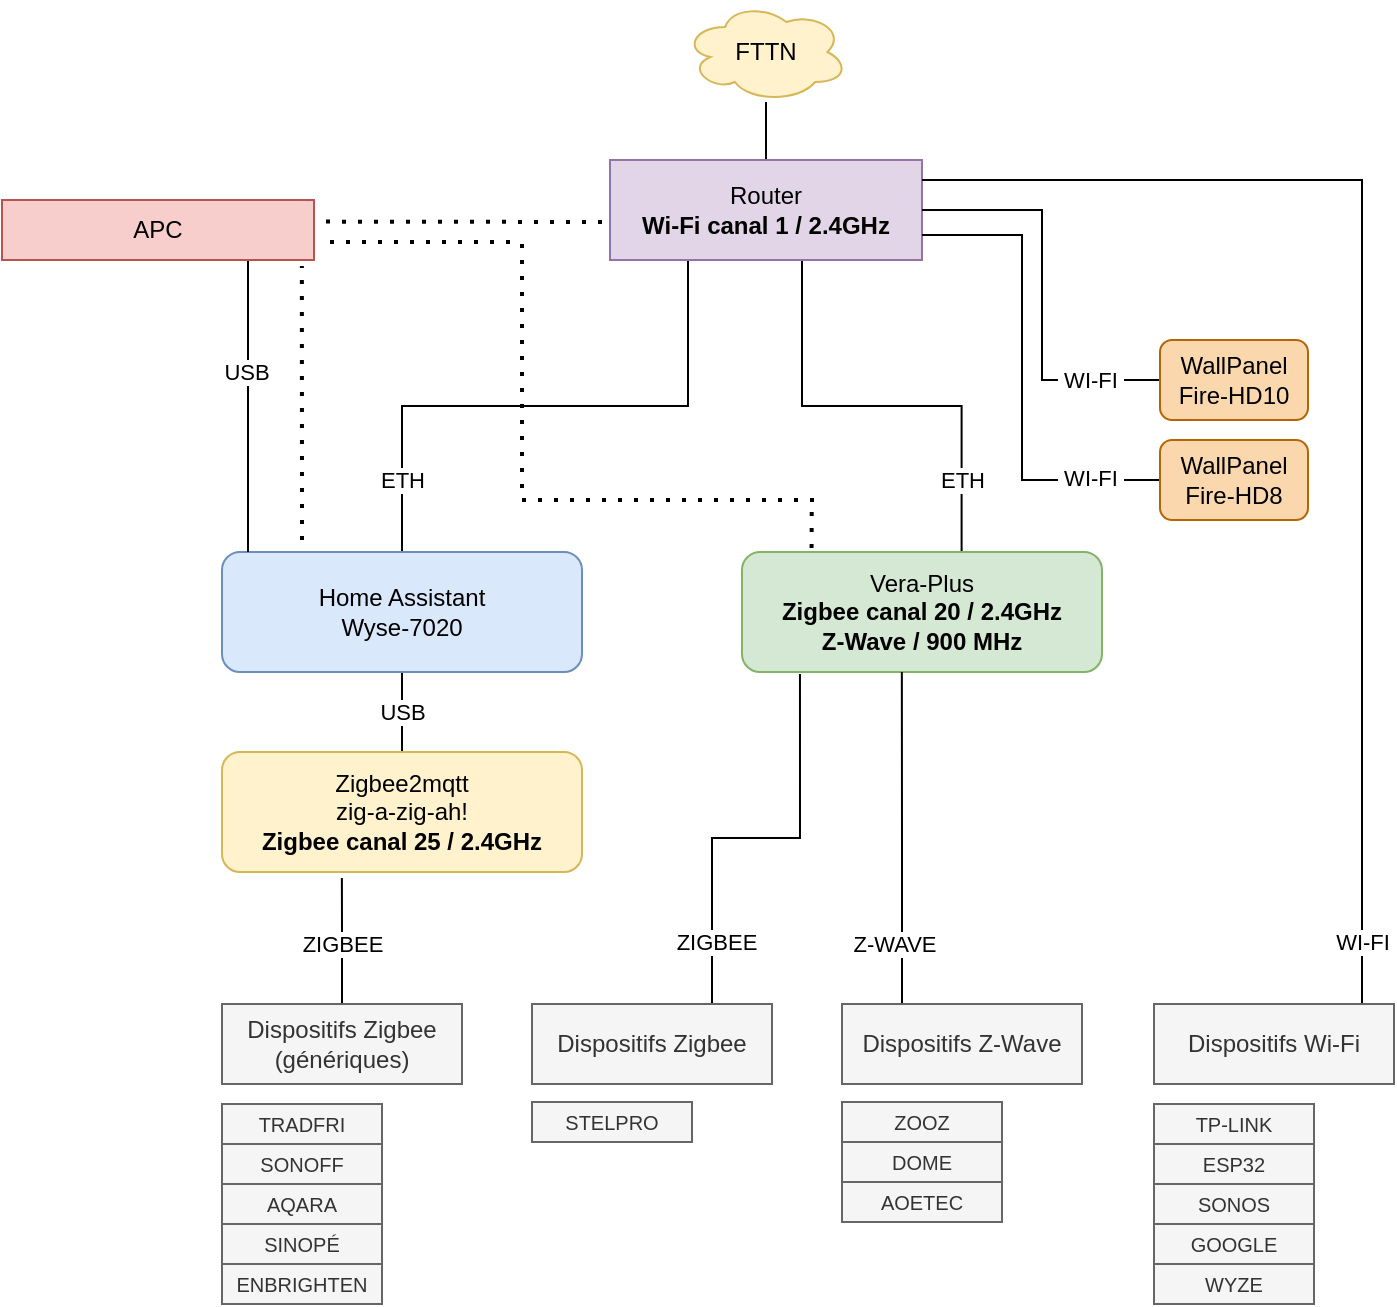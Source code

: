 <mxfile version="14.6.9" type="device"><diagram id="hOKIaYw1CkZ0TRTq8cWp" name="Page-1"><mxGraphModel dx="1185" dy="668" grid="1" gridSize="10" guides="1" tooltips="1" connect="1" arrows="1" fold="1" page="1" pageScale="1" pageWidth="827" pageHeight="1169" math="0" shadow="0"><root><mxCell id="0"/><mxCell id="1" parent="0"/><mxCell id="evNSaTMUYcMd9wjsE8Ch-12" style="edgeStyle=orthogonalEdgeStyle;rounded=0;orthogonalLoop=1;jettySize=auto;html=1;exitX=0.61;exitY=0.012;exitDx=0;exitDy=0;entryX=0.605;entryY=0.99;entryDx=0;entryDy=0;endArrow=none;endFill=0;entryPerimeter=0;exitPerimeter=0;" parent="1" source="--tRrjUcpxGcC4xssN37-1" target="evNSaTMUYcMd9wjsE8Ch-2" edge="1"><mxGeometry relative="1" as="geometry"><Array as="points"><mxPoint x="530" y="263"/><mxPoint x="450" y="263"/><mxPoint x="450" y="190"/></Array></mxGeometry></mxCell><mxCell id="evNSaTMUYcMd9wjsE8Ch-13" value="ETH" style="edgeLabel;html=1;align=center;verticalAlign=middle;resizable=0;points=[];" parent="evNSaTMUYcMd9wjsE8Ch-12" vertex="1" connectable="0"><mxGeometry x="-0.116" y="-1" relative="1" as="geometry"><mxPoint x="27" y="38" as="offset"/></mxGeometry></mxCell><mxCell id="--tRrjUcpxGcC4xssN37-1" value="Vera-Plus&lt;br&gt;&lt;b&gt;Zigbee canal 20 / 2.4GHz&lt;/b&gt;&lt;br&gt;&lt;b&gt;Z-Wave / 900 MHz&lt;/b&gt;" style="rounded=1;whiteSpace=wrap;html=1;fillColor=#d5e8d4;strokeColor=#82b366;" parent="1" vertex="1"><mxGeometry x="420" y="336" width="180" height="60" as="geometry"/></mxCell><mxCell id="evNSaTMUYcMd9wjsE8Ch-16" value="USB" style="edgeStyle=orthogonalEdgeStyle;rounded=0;orthogonalLoop=1;jettySize=auto;html=1;exitX=0.5;exitY=0;exitDx=0;exitDy=0;entryX=0.5;entryY=1;entryDx=0;entryDy=0;endArrow=none;endFill=0;" parent="1" source="--tRrjUcpxGcC4xssN37-6" target="--tRrjUcpxGcC4xssN37-8" edge="1"><mxGeometry relative="1" as="geometry"/></mxCell><mxCell id="--tRrjUcpxGcC4xssN37-6" value="Zigbee2mqtt&lt;br&gt;zig-a-zig-ah!&lt;br&gt;&lt;b&gt;Zigbee canal 25 / 2.4GHz&lt;/b&gt;" style="rounded=1;whiteSpace=wrap;html=1;fillColor=#fff2cc;strokeColor=#d6b656;" parent="1" vertex="1"><mxGeometry x="160" y="436" width="180" height="60" as="geometry"/></mxCell><mxCell id="evNSaTMUYcMd9wjsE8Ch-11" style="edgeStyle=orthogonalEdgeStyle;rounded=0;orthogonalLoop=1;jettySize=auto;html=1;exitX=0.5;exitY=0;exitDx=0;exitDy=0;entryX=0.25;entryY=1;entryDx=0;entryDy=0;endArrow=none;endFill=0;" parent="1" source="--tRrjUcpxGcC4xssN37-8" target="evNSaTMUYcMd9wjsE8Ch-2" edge="1"><mxGeometry relative="1" as="geometry"/></mxCell><mxCell id="evNSaTMUYcMd9wjsE8Ch-15" value="ETH" style="edgeLabel;html=1;align=center;verticalAlign=middle;resizable=0;points=[];" parent="evNSaTMUYcMd9wjsE8Ch-11" vertex="1" connectable="0"><mxGeometry x="-0.26" relative="1" as="geometry"><mxPoint x="-34" y="37" as="offset"/></mxGeometry></mxCell><mxCell id="--tRrjUcpxGcC4xssN37-8" value="Home Assistant&lt;br&gt;Wyse-7020" style="rounded=1;whiteSpace=wrap;html=1;fillColor=#dae8fc;strokeColor=#6c8ebf;" parent="1" vertex="1"><mxGeometry x="160" y="336" width="180" height="60" as="geometry"/></mxCell><mxCell id="evNSaTMUYcMd9wjsE8Ch-1" value="FTTN" style="ellipse;shape=cloud;whiteSpace=wrap;html=1;fillColor=#fff2cc;strokeColor=#d6b656;" parent="1" vertex="1"><mxGeometry x="391" y="61" width="82" height="50" as="geometry"/></mxCell><mxCell id="evNSaTMUYcMd9wjsE8Ch-32" style="edgeStyle=orthogonalEdgeStyle;rounded=0;orthogonalLoop=1;jettySize=auto;html=1;exitX=0.5;exitY=0;exitDx=0;exitDy=0;startArrow=none;startFill=0;endArrow=none;endFill=0;" parent="1" source="evNSaTMUYcMd9wjsE8Ch-2" target="evNSaTMUYcMd9wjsE8Ch-1" edge="1"><mxGeometry relative="1" as="geometry"/></mxCell><mxCell id="evNSaTMUYcMd9wjsE8Ch-2" value="Router&lt;br&gt;&lt;b&gt;Wi-Fi canal 1 / 2.4GHz&lt;/b&gt;" style="rounded=0;whiteSpace=wrap;html=1;fillColor=#e1d5e7;strokeColor=#9673a6;" parent="1" vertex="1"><mxGeometry x="354" y="140" width="156" height="50" as="geometry"/></mxCell><mxCell id="evNSaTMUYcMd9wjsE8Ch-33" style="edgeStyle=orthogonalEdgeStyle;rounded=0;orthogonalLoop=1;jettySize=auto;html=1;startArrow=none;startFill=0;endArrow=none;endFill=0;strokeColor=#000000;" parent="1" source="evNSaTMUYcMd9wjsE8Ch-3" edge="1"><mxGeometry relative="1" as="geometry"><mxPoint x="510" y="150" as="targetPoint"/><Array as="points"><mxPoint x="730" y="150"/><mxPoint x="510" y="150"/></Array></mxGeometry></mxCell><mxCell id="evNSaTMUYcMd9wjsE8Ch-34" value="WI-FI" style="edgeLabel;html=1;align=center;verticalAlign=middle;resizable=0;points=[];" parent="evNSaTMUYcMd9wjsE8Ch-33" vertex="1" connectable="0"><mxGeometry x="-0.212" y="2" relative="1" as="geometry"><mxPoint x="2" y="218" as="offset"/></mxGeometry></mxCell><mxCell id="evNSaTMUYcMd9wjsE8Ch-3" value="Dispositifs Wi-Fi" style="rounded=0;whiteSpace=wrap;html=1;fillColor=#f5f5f5;strokeColor=#666666;fontColor=#333333;" parent="1" vertex="1"><mxGeometry x="626" y="562" width="120" height="40" as="geometry"/></mxCell><mxCell id="evNSaTMUYcMd9wjsE8Ch-39" value="ZIGBEE" style="edgeStyle=orthogonalEdgeStyle;rounded=0;orthogonalLoop=1;jettySize=auto;html=1;entryX=0.333;entryY=1;entryDx=0;entryDy=0;entryPerimeter=0;startArrow=none;startFill=0;endArrow=none;endFill=0;strokeColor=#000000;" parent="1" edge="1"><mxGeometry relative="1" as="geometry"><Array as="points"><mxPoint x="220" y="524"/><mxPoint x="220" y="524"/></Array><mxPoint x="220" y="564" as="sourcePoint"/><mxPoint x="219.94" y="499" as="targetPoint"/></mxGeometry></mxCell><mxCell id="evNSaTMUYcMd9wjsE8Ch-4" value="Dispositifs Zigbee&lt;br&gt;(génériques)" style="rounded=0;whiteSpace=wrap;html=1;fillColor=#f5f5f5;strokeColor=#666666;fontColor=#333333;" parent="1" vertex="1"><mxGeometry x="160" y="562" width="120" height="40" as="geometry"/></mxCell><mxCell id="evNSaTMUYcMd9wjsE8Ch-37" style="edgeStyle=orthogonalEdgeStyle;rounded=0;orthogonalLoop=1;jettySize=auto;html=1;exitX=0.75;exitY=0;exitDx=0;exitDy=0;entryX=0.161;entryY=1.017;entryDx=0;entryDy=0;entryPerimeter=0;startArrow=none;startFill=0;endArrow=none;endFill=0;strokeColor=#000000;" parent="1" source="evNSaTMUYcMd9wjsE8Ch-5" target="--tRrjUcpxGcC4xssN37-1" edge="1"><mxGeometry relative="1" as="geometry"/></mxCell><mxCell id="evNSaTMUYcMd9wjsE8Ch-38" value="ZIGBEE" style="edgeLabel;html=1;align=center;verticalAlign=middle;resizable=0;points=[];" parent="evNSaTMUYcMd9wjsE8Ch-37" vertex="1" connectable="0"><mxGeometry x="-0.489" y="1" relative="1" as="geometry"><mxPoint x="3" y="22" as="offset"/></mxGeometry></mxCell><mxCell id="evNSaTMUYcMd9wjsE8Ch-5" value="Dispositifs Zigbee" style="rounded=0;whiteSpace=wrap;html=1;fillColor=#f5f5f5;strokeColor=#666666;fontColor=#333333;" parent="1" vertex="1"><mxGeometry x="315" y="562" width="120" height="40" as="geometry"/></mxCell><mxCell id="evNSaTMUYcMd9wjsE8Ch-35" style="edgeStyle=orthogonalEdgeStyle;rounded=0;orthogonalLoop=1;jettySize=auto;html=1;exitX=0.25;exitY=0;exitDx=0;exitDy=0;entryX=0.444;entryY=1;entryDx=0;entryDy=0;entryPerimeter=0;startArrow=none;startFill=0;endArrow=none;endFill=0;strokeColor=#000000;" parent="1" source="evNSaTMUYcMd9wjsE8Ch-7" target="--tRrjUcpxGcC4xssN37-1" edge="1"><mxGeometry relative="1" as="geometry"/></mxCell><mxCell id="evNSaTMUYcMd9wjsE8Ch-36" value="Z-WAVE" style="edgeLabel;html=1;align=center;verticalAlign=middle;resizable=0;points=[];" parent="evNSaTMUYcMd9wjsE8Ch-35" vertex="1" connectable="0"><mxGeometry x="-0.161" y="1" relative="1" as="geometry"><mxPoint x="-3" y="39" as="offset"/></mxGeometry></mxCell><mxCell id="evNSaTMUYcMd9wjsE8Ch-7" value="Dispositifs Z-Wave" style="rounded=0;whiteSpace=wrap;html=1;fillColor=#f5f5f5;strokeColor=#666666;fontColor=#333333;" parent="1" vertex="1"><mxGeometry x="470" y="562" width="120" height="40" as="geometry"/></mxCell><mxCell id="evNSaTMUYcMd9wjsE8Ch-8" value="TP-LINK" style="rounded=0;whiteSpace=wrap;html=1;fillColor=#f5f5f5;strokeColor=#666666;fontColor=#333333;fontSize=10;" parent="1" vertex="1"><mxGeometry x="626" y="612" width="80" height="20" as="geometry"/></mxCell><mxCell id="evNSaTMUYcMd9wjsE8Ch-9" value="ESP32" style="rounded=0;whiteSpace=wrap;html=1;fillColor=#f5f5f5;strokeColor=#666666;fontColor=#333333;fontSize=10;" parent="1" vertex="1"><mxGeometry x="626" y="632" width="80" height="20" as="geometry"/></mxCell><mxCell id="evNSaTMUYcMd9wjsE8Ch-18" style="edgeStyle=orthogonalEdgeStyle;rounded=0;orthogonalLoop=1;jettySize=auto;html=1;exitX=0.75;exitY=1;exitDx=0;exitDy=0;endArrow=none;endFill=0;" parent="1" edge="1"><mxGeometry relative="1" as="geometry"><mxPoint x="173" y="336" as="targetPoint"/><Array as="points"><mxPoint x="173" y="336"/></Array><mxPoint x="173" y="190" as="sourcePoint"/></mxGeometry></mxCell><mxCell id="evNSaTMUYcMd9wjsE8Ch-19" value="USB" style="edgeLabel;html=1;align=center;verticalAlign=middle;resizable=0;points=[];" parent="evNSaTMUYcMd9wjsE8Ch-18" vertex="1" connectable="0"><mxGeometry x="-0.238" y="-1" relative="1" as="geometry"><mxPoint as="offset"/></mxGeometry></mxCell><mxCell id="evNSaTMUYcMd9wjsE8Ch-17" value="APC&lt;br&gt;" style="rounded=0;whiteSpace=wrap;html=1;fillColor=#f8cecc;strokeColor=#b85450;" parent="1" vertex="1"><mxGeometry x="50" y="160" width="156" height="30" as="geometry"/></mxCell><mxCell id="evNSaTMUYcMd9wjsE8Ch-26" value="" style="endArrow=none;dashed=1;html=1;dashPattern=1 3;strokeWidth=2;entryX=0.897;entryY=1;entryDx=0;entryDy=0;entryPerimeter=0;" parent="1" edge="1"><mxGeometry width="50" height="50" relative="1" as="geometry"><mxPoint x="200" y="330" as="sourcePoint"/><mxPoint x="199.932" y="193" as="targetPoint"/></mxGeometry></mxCell><mxCell id="evNSaTMUYcMd9wjsE8Ch-27" value="" style="endArrow=none;dashed=1;html=1;dashPattern=1 3;strokeWidth=2;entryX=1.012;entryY=0.36;entryDx=0;entryDy=0;entryPerimeter=0;" parent="1" target="evNSaTMUYcMd9wjsE8Ch-17" edge="1"><mxGeometry width="50" height="50" relative="1" as="geometry"><mxPoint x="350" y="171" as="sourcePoint"/><mxPoint x="210" y="200" as="targetPoint"/></mxGeometry></mxCell><mxCell id="evNSaTMUYcMd9wjsE8Ch-28" value="" style="endArrow=none;dashed=1;html=1;dashPattern=1 3;strokeWidth=2;" parent="1" edge="1"><mxGeometry width="50" height="50" relative="1" as="geometry"><mxPoint x="304" y="181" as="sourcePoint"/><mxPoint x="214" y="181" as="targetPoint"/></mxGeometry></mxCell><mxCell id="evNSaTMUYcMd9wjsE8Ch-29" value="" style="endArrow=none;dashed=1;html=1;dashPattern=1 3;strokeWidth=2;" parent="1" edge="1"><mxGeometry width="50" height="50" relative="1" as="geometry"><mxPoint x="310" y="304" as="sourcePoint"/><mxPoint x="310" y="180" as="targetPoint"/></mxGeometry></mxCell><mxCell id="evNSaTMUYcMd9wjsE8Ch-30" value="" style="endArrow=none;dashed=1;html=1;dashPattern=1 3;strokeWidth=2;entryX=1.012;entryY=0.36;entryDx=0;entryDy=0;entryPerimeter=0;" parent="1" edge="1"><mxGeometry width="50" height="50" relative="1" as="geometry"><mxPoint x="456" y="310" as="sourcePoint"/><mxPoint x="306.002" y="310" as="targetPoint"/></mxGeometry></mxCell><mxCell id="evNSaTMUYcMd9wjsE8Ch-31" value="" style="endArrow=none;dashed=1;html=1;dashPattern=1 3;strokeWidth=2;exitX=0.171;exitY=0;exitDx=0;exitDy=0;exitPerimeter=0;" parent="1" edge="1"><mxGeometry width="50" height="50" relative="1" as="geometry"><mxPoint x="454.78" y="334" as="sourcePoint"/><mxPoint x="454.86" y="315" as="targetPoint"/></mxGeometry></mxCell><mxCell id="evNSaTMUYcMd9wjsE8Ch-40" value="SONOS" style="rounded=0;whiteSpace=wrap;html=1;fillColor=#f5f5f5;strokeColor=#666666;fontColor=#333333;fontSize=10;" parent="1" vertex="1"><mxGeometry x="626" y="652" width="80" height="20" as="geometry"/></mxCell><mxCell id="evNSaTMUYcMd9wjsE8Ch-41" value="GOOGLE" style="rounded=0;whiteSpace=wrap;html=1;fillColor=#f5f5f5;strokeColor=#666666;fontColor=#333333;fontSize=10;" parent="1" vertex="1"><mxGeometry x="626" y="672" width="80" height="20" as="geometry"/></mxCell><mxCell id="evNSaTMUYcMd9wjsE8Ch-42" value="WYZE" style="rounded=0;whiteSpace=wrap;html=1;fillColor=#f5f5f5;strokeColor=#666666;fontColor=#333333;fontSize=10;" parent="1" vertex="1"><mxGeometry x="626" y="692" width="80" height="20" as="geometry"/></mxCell><mxCell id="Fr6NV8BxqPL9sVgV56SR-1" value="TRADFRI" style="rounded=0;whiteSpace=wrap;html=1;fillColor=#f5f5f5;strokeColor=#666666;fontColor=#333333;fontSize=10;" vertex="1" parent="1"><mxGeometry x="160" y="612" width="80" height="20" as="geometry"/></mxCell><mxCell id="Fr6NV8BxqPL9sVgV56SR-2" value="SONOFF" style="rounded=0;whiteSpace=wrap;html=1;fillColor=#f5f5f5;strokeColor=#666666;fontColor=#333333;fontSize=10;" vertex="1" parent="1"><mxGeometry x="160" y="632" width="80" height="20" as="geometry"/></mxCell><mxCell id="Fr6NV8BxqPL9sVgV56SR-3" value="AQARA" style="rounded=0;whiteSpace=wrap;html=1;fillColor=#f5f5f5;strokeColor=#666666;fontColor=#333333;fontSize=10;" vertex="1" parent="1"><mxGeometry x="160" y="652" width="80" height="20" as="geometry"/></mxCell><mxCell id="Fr6NV8BxqPL9sVgV56SR-4" value="STELPRO" style="rounded=0;whiteSpace=wrap;html=1;fillColor=#f5f5f5;strokeColor=#666666;fontColor=#333333;fontSize=10;" vertex="1" parent="1"><mxGeometry x="315" y="611" width="80" height="20" as="geometry"/></mxCell><mxCell id="Fr6NV8BxqPL9sVgV56SR-5" value="ZOOZ" style="rounded=0;whiteSpace=wrap;html=1;fillColor=#f5f5f5;strokeColor=#666666;fontColor=#333333;fontSize=10;" vertex="1" parent="1"><mxGeometry x="470" y="611" width="80" height="20" as="geometry"/></mxCell><mxCell id="Fr6NV8BxqPL9sVgV56SR-6" value="DOME" style="rounded=0;whiteSpace=wrap;html=1;fillColor=#f5f5f5;strokeColor=#666666;fontColor=#333333;fontSize=10;" vertex="1" parent="1"><mxGeometry x="470" y="631" width="80" height="20" as="geometry"/></mxCell><mxCell id="Fr6NV8BxqPL9sVgV56SR-8" value="AOETEC" style="rounded=0;whiteSpace=wrap;html=1;fillColor=#f5f5f5;strokeColor=#666666;fontColor=#333333;fontSize=10;" vertex="1" parent="1"><mxGeometry x="470" y="651" width="80" height="20" as="geometry"/></mxCell><mxCell id="Fr6NV8BxqPL9sVgV56SR-15" style="edgeStyle=orthogonalEdgeStyle;rounded=0;orthogonalLoop=1;jettySize=auto;html=1;exitX=0;exitY=0.5;exitDx=0;exitDy=0;entryX=1;entryY=0.75;entryDx=0;entryDy=0;endArrow=none;endFill=0;" edge="1" parent="1" source="Fr6NV8BxqPL9sVgV56SR-9" target="evNSaTMUYcMd9wjsE8Ch-2"><mxGeometry relative="1" as="geometry"><Array as="points"><mxPoint x="560" y="300"/><mxPoint x="560" y="178"/></Array></mxGeometry></mxCell><mxCell id="Fr6NV8BxqPL9sVgV56SR-9" value="WallPanel&lt;br&gt;Fire-HD8" style="rounded=1;whiteSpace=wrap;html=1;fillColor=#fad7ac;strokeColor=#b46504;" vertex="1" parent="1"><mxGeometry x="629" y="280" width="74" height="40" as="geometry"/></mxCell><mxCell id="Fr6NV8BxqPL9sVgV56SR-14" style="edgeStyle=orthogonalEdgeStyle;rounded=0;orthogonalLoop=1;jettySize=auto;html=1;exitX=0;exitY=0.5;exitDx=0;exitDy=0;endArrow=none;endFill=0;" edge="1" parent="1" source="Fr6NV8BxqPL9sVgV56SR-10"><mxGeometry relative="1" as="geometry"><mxPoint x="510" y="165" as="targetPoint"/><Array as="points"><mxPoint x="570" y="250"/><mxPoint x="570" y="165"/><mxPoint x="510" y="165"/></Array></mxGeometry></mxCell><mxCell id="Fr6NV8BxqPL9sVgV56SR-10" value="WallPanel&lt;br&gt;Fire-HD10" style="rounded=1;whiteSpace=wrap;html=1;fillColor=#fad7ac;strokeColor=#b46504;" vertex="1" parent="1"><mxGeometry x="629" y="230" width="74" height="40" as="geometry"/></mxCell><mxCell id="Fr6NV8BxqPL9sVgV56SR-16" value="&amp;nbsp;WI-FI&amp;nbsp;" style="edgeLabel;html=1;align=center;verticalAlign=middle;resizable=0;points=[];" vertex="1" connectable="0" parent="1"><mxGeometry x="600" y="246" as="geometry"><mxPoint x="-6" y="4" as="offset"/></mxGeometry></mxCell><mxCell id="Fr6NV8BxqPL9sVgV56SR-17" value="&amp;nbsp;WI-FI&amp;nbsp;" style="edgeLabel;html=1;align=center;verticalAlign=middle;resizable=0;points=[];" vertex="1" connectable="0" parent="1"><mxGeometry x="600" y="295" as="geometry"><mxPoint x="-6" y="4" as="offset"/></mxGeometry></mxCell><mxCell id="Fr6NV8BxqPL9sVgV56SR-18" value="SINOPÉ" style="rounded=0;whiteSpace=wrap;html=1;fillColor=#f5f5f5;strokeColor=#666666;fontColor=#333333;fontSize=10;" vertex="1" parent="1"><mxGeometry x="160" y="672" width="80" height="20" as="geometry"/></mxCell><mxCell id="Fr6NV8BxqPL9sVgV56SR-19" value="ENBRIGHTEN" style="rounded=0;whiteSpace=wrap;html=1;fillColor=#f5f5f5;strokeColor=#666666;fontColor=#333333;fontSize=10;" vertex="1" parent="1"><mxGeometry x="160" y="692" width="80" height="20" as="geometry"/></mxCell></root></mxGraphModel></diagram></mxfile>